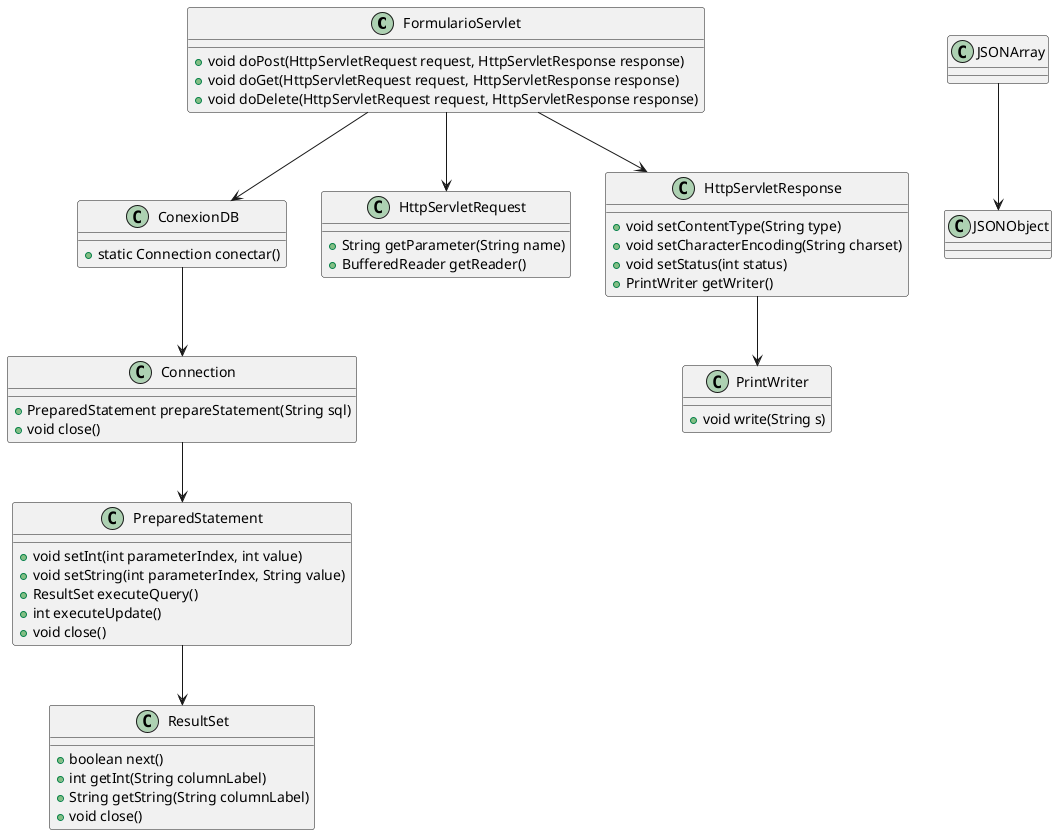 @startuml
class FormularioServlet {
    + void doPost(HttpServletRequest request, HttpServletResponse response)
    + void doGet(HttpServletRequest request, HttpServletResponse response)
    + void doDelete(HttpServletRequest request, HttpServletResponse response)
}

class ConexionDB {
    + static Connection conectar()
}

class Connection {
    + PreparedStatement prepareStatement(String sql)
    + void close()
}

class PreparedStatement {
    + void setInt(int parameterIndex, int value)
    + void setString(int parameterIndex, String value)
    + ResultSet executeQuery()
    + int executeUpdate()
    + void close()
}

class ResultSet {
    + boolean next()
    + int getInt(String columnLabel)
    + String getString(String columnLabel)
    + void close()
}

class HttpServletRequest {
    + String getParameter(String name)
    + BufferedReader getReader()
}

class HttpServletResponse {
    + void setContentType(String type)
    + void setCharacterEncoding(String charset)
    + void setStatus(int status)
    + PrintWriter getWriter()
}

class PrintWriter {
    + void write(String s)
}

FormularioServlet --> HttpServletRequest
FormularioServlet --> HttpServletResponse
FormularioServlet --> ConexionDB
ConexionDB --> Connection
Connection --> PreparedStatement
PreparedStatement --> ResultSet
HttpServletResponse --> PrintWriter
JSONArray --> JSONObject
@enduml
